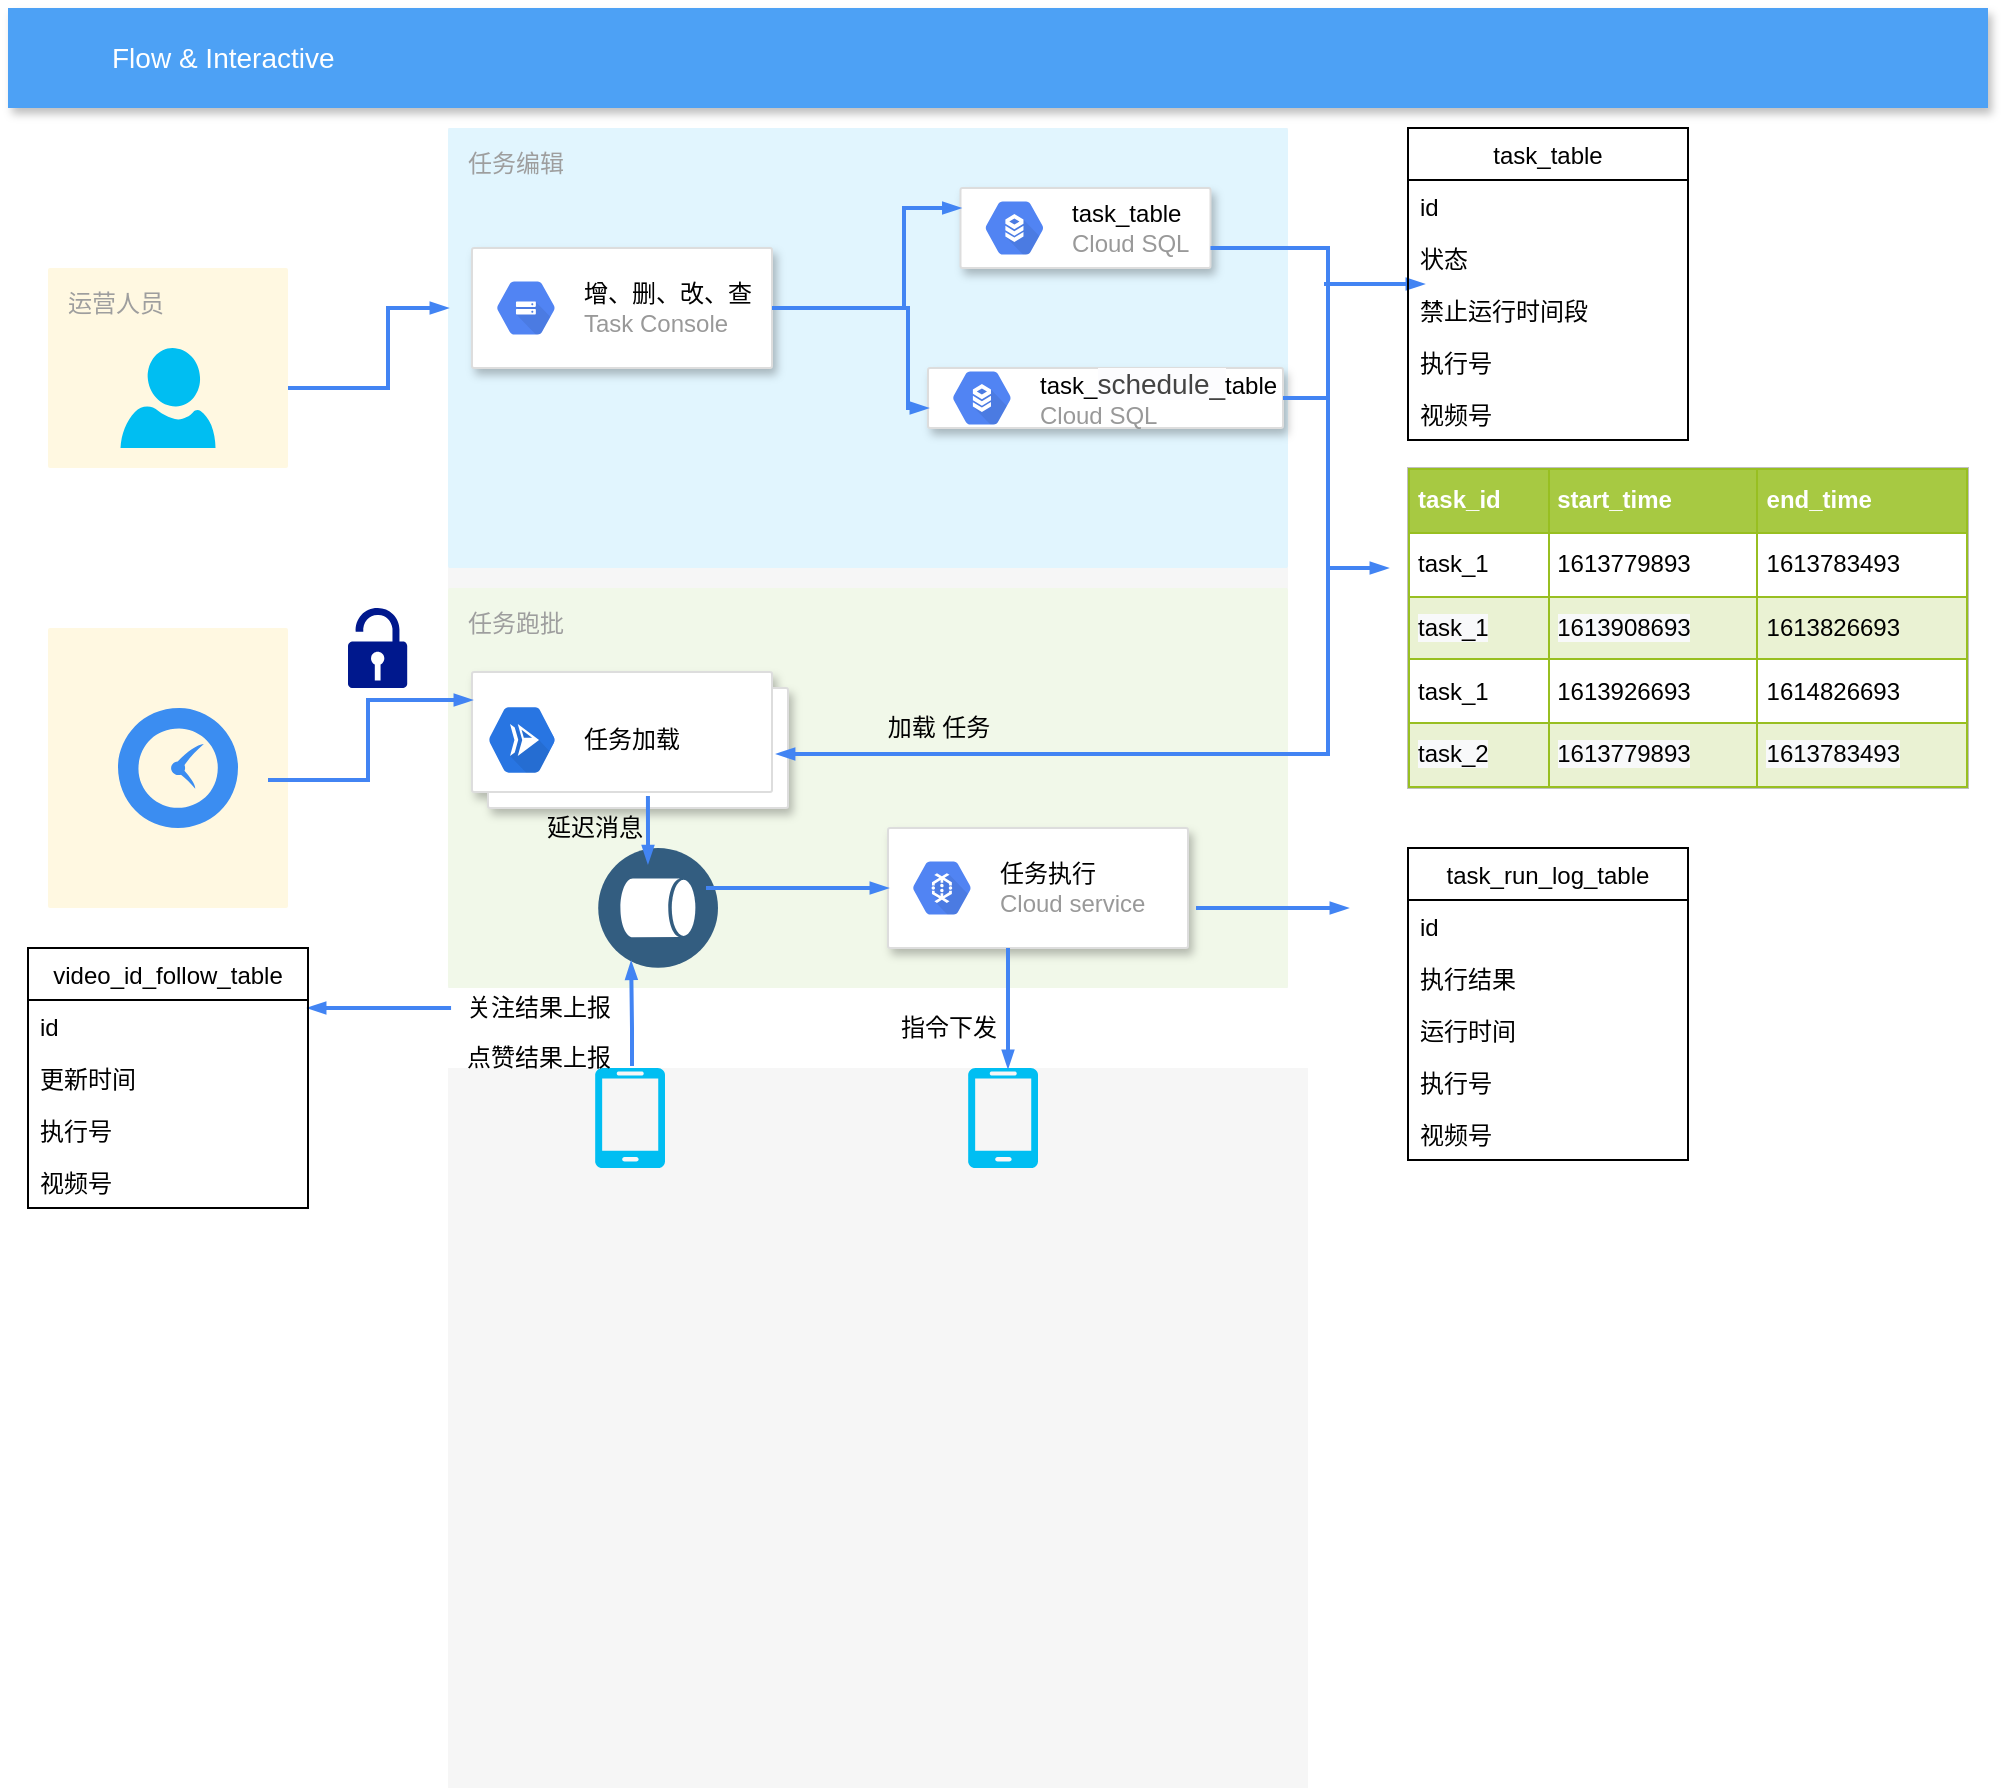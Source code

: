 <mxfile version="14.4.3" type="github">
  <diagram id="f106602c-feb2-e66a-4537-3a34d633f6aa" name="Page-1">
    <mxGraphModel dx="1662" dy="762" grid="1" gridSize="10" guides="1" tooltips="1" connect="1" arrows="1" fold="1" page="1" pageScale="1" pageWidth="1169" pageHeight="827" background="#ffffff" math="0" shadow="0">
      <root>
        <mxCell id="0" />
        <mxCell id="1" parent="0" />
        <mxCell id="G245-s3OqqWEg4Bqu4Ok-721" value="" style="fillColor=#F6F6F6;strokeColor=none;shadow=0;gradientColor=none;fontSize=14;align=left;spacing=10;fontColor=#717171;9E9E9E;verticalAlign=top;spacingTop=-4;fontStyle=0;spacingLeft=40;html=1;" parent="1" vertex="1">
          <mxGeometry x="450" y="570" width="430" height="360" as="geometry" />
        </mxCell>
        <mxCell id="14" value="" style="fillColor=#F6F6F6;strokeColor=none;shadow=0;gradientColor=none;fontSize=14;align=left;spacing=10;fontColor=#717171;9E9E9E;verticalAlign=top;spacingTop=-4;fontStyle=0;spacingLeft=40;html=1;" parent="1" vertex="1">
          <mxGeometry x="450" y="100" width="420" height="430" as="geometry" />
        </mxCell>
        <mxCell id="711" value="任务编辑" style="rounded=1;absoluteArcSize=1;arcSize=2;html=1;strokeColor=none;gradientColor=none;shadow=0;dashed=0;strokeColor=none;fontSize=12;fontColor=#9E9E9E;align=left;verticalAlign=top;spacing=10;spacingTop=-4;fillColor=#E1F5FE;" parent="1" vertex="1">
          <mxGeometry x="450" y="100" width="420" height="220" as="geometry" />
        </mxCell>
        <mxCell id="712" style="edgeStyle=orthogonalEdgeStyle;rounded=0;html=1;labelBackgroundColor=none;startFill=1;startSize=4;endArrow=blockThin;endFill=1;endSize=4;jettySize=auto;orthogonalLoop=1;strokeColor=#4284F3;strokeWidth=2;fontSize=12;fontColor=#000000;align=center;dashed=0;" parent="1" source="705" target="711" edge="1">
          <mxGeometry relative="1" as="geometry">
            <Array as="points">
              <mxPoint x="420" y="230" />
              <mxPoint x="420" y="190" />
            </Array>
          </mxGeometry>
        </mxCell>
        <mxCell id="705" value="运营人员" style="rounded=1;absoluteArcSize=1;arcSize=2;html=1;strokeColor=none;gradientColor=none;shadow=0;dashed=0;strokeColor=none;fontSize=12;fontColor=#9E9E9E;align=left;verticalAlign=top;spacing=10;spacingTop=-4;fillColor=#FFF8E1;" parent="1" vertex="1">
          <mxGeometry x="250" y="170" width="120" height="100" as="geometry" />
        </mxCell>
        <mxCell id="706" value="" style="rounded=1;absoluteArcSize=1;arcSize=2;html=1;strokeColor=none;gradientColor=none;shadow=0;dashed=0;strokeColor=none;fontSize=12;fontColor=#9E9E9E;align=left;verticalAlign=top;spacing=10;spacingTop=-4;fillColor=#FFF8E1;" parent="1" vertex="1">
          <mxGeometry x="250" y="350" width="120" height="140" as="geometry" />
        </mxCell>
        <mxCell id="2" value="Flow &amp;amp;&amp;nbsp;Interactive" style="fillColor=#4DA1F5;strokeColor=none;shadow=1;gradientColor=none;fontSize=14;align=left;spacingLeft=50;fontColor=#ffffff;html=1;" parent="1" vertex="1">
          <mxGeometry x="230" y="40" width="990" height="50" as="geometry" />
        </mxCell>
        <mxCell id="697" value="" style="strokeColor=#dddddd;fillColor=#ffffff;shadow=1;strokeWidth=1;rounded=1;absoluteArcSize=1;arcSize=2;fontSize=10;fontColor=#9E9E9E;align=center;html=1;" parent="1" vertex="1">
          <mxGeometry x="462" y="160" width="150" height="60" as="geometry" />
        </mxCell>
        <mxCell id="698" value="&lt;font color=&quot;#000000&quot;&gt;增、删、改、查&lt;/font&gt;&lt;br&gt;Task Console" style="dashed=0;connectable=0;html=1;fillColor=#5184F3;strokeColor=none;shape=mxgraph.gcp2.hexIcon;prIcon=cloud_storage;part=1;labelPosition=right;verticalLabelPosition=middle;align=left;verticalAlign=middle;spacingLeft=5;fontColor=#999999;fontSize=12;" parent="697" vertex="1">
          <mxGeometry y="0.5" width="44" height="39" relative="1" as="geometry">
            <mxPoint x="5" y="-19.5" as="offset" />
          </mxGeometry>
        </mxCell>
        <mxCell id="719" style="edgeStyle=orthogonalEdgeStyle;rounded=0;html=1;labelBackgroundColor=none;startFill=1;startSize=4;endArrow=blockThin;endFill=1;endSize=4;jettySize=auto;orthogonalLoop=1;strokeColor=#4284F3;strokeWidth=2;fontSize=12;fontColor=#000000;align=center;dashed=0;" parent="1" edge="1">
          <mxGeometry relative="1" as="geometry">
            <Array as="points">
              <mxPoint x="888" y="178" />
            </Array>
            <mxPoint x="898" y="178" as="sourcePoint" />
            <mxPoint x="938" y="178" as="targetPoint" />
          </mxGeometry>
        </mxCell>
        <mxCell id="G245-s3OqqWEg4Bqu4Ok-719" value="" style="verticalLabelPosition=bottom;html=1;verticalAlign=top;align=center;strokeColor=none;fillColor=#00BEF2;shape=mxgraph.azure.mobile;pointerEvents=1;" parent="1" vertex="1">
          <mxGeometry x="710" y="570" width="35" height="50" as="geometry" />
        </mxCell>
        <mxCell id="G245-s3OqqWEg4Bqu4Ok-720" value="" style="verticalLabelPosition=bottom;html=1;verticalAlign=top;align=center;strokeColor=none;fillColor=#00BEF2;shape=mxgraph.azure.mobile;pointerEvents=1;" parent="1" vertex="1">
          <mxGeometry x="523.5" y="570" width="35" height="50" as="geometry" />
        </mxCell>
        <mxCell id="G245-s3OqqWEg4Bqu4Ok-722" value="&lt;span style=&quot;color: rgba(0 , 0 , 0 , 0) ; font-family: monospace ; font-size: 0px&quot;&gt;%3CmxGraphModel%3E%3Croot%3E%3CmxCell%20id%3D%220%22%2F%3E%3CmxCell%20id%3D%221%22%20parent%3D%220%22%2F%3E%3CmxCell%20id%3D%222%22%20value%3D%22%22%20style%3D%22fillColor%3D%23F6F6F6%3BstrokeColor%3Dnone%3Bshadow%3D0%3BgradientColor%3Dnone%3BfontSize%3D14%3Balign%3Dleft%3Bspacing%3D10%3BfontColor%3D%23717171%3B9E9E9E%3BverticalAlign%3Dtop%3BspacingTop%3D-4%3BfontStyle%3D0%3BspacingLeft%3D40%3Bhtml%3D1%3B%22%20vertex%3D%221%22%20parent%3D%221%22%3E%3CmxGeometry%20x%3D%22450%22%20y%3D%22100%22%20width%3D%22420%22%20height%3D%22430%22%20as%3D%22geometry%22%2F%3E%3C%2FmxCell%3E%3C%2Froot%3E%3C%2FmxGraphModel%3E&lt;/span&gt;" style="verticalLabelPosition=bottom;html=1;verticalAlign=top;align=center;strokeColor=none;fillColor=#00BEF2;shape=mxgraph.azure.user;" parent="1" vertex="1">
          <mxGeometry x="286.25" y="210" width="47.5" height="50" as="geometry" />
        </mxCell>
        <mxCell id="G245-s3OqqWEg4Bqu4Ok-725" value="" style="html=1;fillColor=#5184F3;strokeColor=none;verticalAlign=top;labelPosition=center;verticalLabelPosition=bottom;align=center;spacingTop=-6;fontSize=11;fontStyle=1;fontColor=#999999;shape=mxgraph.gcp2.hexIcon;prIcon=cloud_run" parent="1" vertex="1">
          <mxGeometry x="490" y="414" width="66" height="58.5" as="geometry" />
        </mxCell>
        <mxCell id="G245-s3OqqWEg4Bqu4Ok-726" value="Cloud Run" style="html=1;fillColor=#5184F3;strokeColor=none;verticalAlign=top;labelPosition=center;verticalLabelPosition=bottom;align=center;spacingTop=-6;fontSize=11;fontStyle=1;fontColor=#999999;shape=mxgraph.gcp2.hexIcon;prIcon=cloud_run" parent="1" vertex="1">
          <mxGeometry x="490" y="440" width="66" height="58.5" as="geometry" />
        </mxCell>
        <mxCell id="707" value="任务跑批" style="rounded=1;absoluteArcSize=1;arcSize=2;html=1;strokeColor=none;gradientColor=none;shadow=0;dashed=0;strokeColor=none;fontSize=12;fontColor=#9E9E9E;align=left;verticalAlign=top;spacing=10;spacingTop=-4;fillColor=#F1F8E9;" parent="1" vertex="1">
          <mxGeometry x="450" y="330" width="420" height="200" as="geometry" />
        </mxCell>
        <mxCell id="G245-s3OqqWEg4Bqu4Ok-728" value="" style="shape=mxgraph.gcp2.doubleRect;strokeColor=#dddddd;shadow=1;strokeWidth=1;" parent="1" vertex="1">
          <mxGeometry x="462" y="372" width="158" height="68" as="geometry" />
        </mxCell>
        <mxCell id="G245-s3OqqWEg4Bqu4Ok-729" value="&lt;font color=&quot;#000000&quot;&gt;任务加载&lt;/font&gt;" style="dashed=0;connectable=0;html=1;fillColor=#5184F3;strokeColor=none;shape=mxgraph.gcp2.hexIcon;prIcon=persistent_disk;part=1;labelPosition=right;verticalLabelPosition=middle;align=left;verticalAlign=middle;spacingLeft=5;fontColor=#999999;fontSize=12;" parent="G245-s3OqqWEg4Bqu4Ok-728" vertex="1">
          <mxGeometry y="0.5" width="44" height="39" relative="1" as="geometry">
            <mxPoint x="5" y="-19.5" as="offset" />
          </mxGeometry>
        </mxCell>
        <mxCell id="G245-s3OqqWEg4Bqu4Ok-730" value="" style="html=1;fillColor=#2875E2;strokeColor=#ffffff;verticalAlign=top;labelPosition=center;verticalLabelPosition=bottom;align=center;spacingTop=-6;fontSize=12;fontStyle=1;fontColor=#000000;shape=mxgraph.gcp2.hexIcon;prIcon=cloud_run;dashed=0;fontFamily=Helvetica;" parent="G245-s3OqqWEg4Bqu4Ok-728" vertex="1">
          <mxGeometry y="10" width="50" height="48" as="geometry" />
        </mxCell>
        <mxCell id="G245-s3OqqWEg4Bqu4Ok-731" value="" style="strokeColor=#dddddd;shadow=1;strokeWidth=1;rounded=1;absoluteArcSize=1;arcSize=2;" parent="1" vertex="1">
          <mxGeometry x="706.25" y="130" width="125" height="40" as="geometry" />
        </mxCell>
        <mxCell id="G245-s3OqqWEg4Bqu4Ok-732" value="&lt;font color=&quot;#000000&quot;&gt;task_table&lt;/font&gt;&lt;br&gt;Cloud SQL" style="dashed=0;connectable=0;html=1;fillColor=#5184F3;strokeColor=none;shape=mxgraph.gcp2.hexIcon;prIcon=cloud_sql;part=1;labelPosition=right;verticalLabelPosition=middle;align=left;verticalAlign=middle;spacingLeft=5;fontColor=#999999;fontSize=12;" parent="G245-s3OqqWEg4Bqu4Ok-731" vertex="1">
          <mxGeometry y="0.5" width="44" height="39" relative="1" as="geometry">
            <mxPoint x="5" y="-19.5" as="offset" />
          </mxGeometry>
        </mxCell>
        <mxCell id="G245-s3OqqWEg4Bqu4Ok-733" value="" style="strokeColor=#dddddd;shadow=1;strokeWidth=1;rounded=1;absoluteArcSize=1;arcSize=2;" parent="1" vertex="1">
          <mxGeometry x="690" y="220" width="177.5" height="30" as="geometry" />
        </mxCell>
        <mxCell id="G245-s3OqqWEg4Bqu4Ok-734" value="&lt;font color=&quot;#000000&quot;&gt;task_&lt;/font&gt;&lt;span style=&quot;color: rgb(67 , 67 , 67) ; font-family: &amp;#34;arial&amp;#34; , sans-serif ; font-size: 14px ; background-color: rgb(252 , 252 , 254)&quot;&gt;schedule_&lt;/span&gt;&lt;font color=&quot;#000000&quot;&gt;table&lt;/font&gt;&lt;br&gt;Cloud SQL" style="dashed=0;connectable=0;html=1;fillColor=#5184F3;strokeColor=none;shape=mxgraph.gcp2.hexIcon;prIcon=cloud_sql;part=1;labelPosition=right;verticalLabelPosition=middle;align=left;verticalAlign=middle;spacingLeft=5;fontColor=#999999;fontSize=12;" parent="G245-s3OqqWEg4Bqu4Ok-733" vertex="1">
          <mxGeometry y="0.5" width="44" height="39" relative="1" as="geometry">
            <mxPoint x="5" y="-19.5" as="offset" />
          </mxGeometry>
        </mxCell>
        <mxCell id="G245-s3OqqWEg4Bqu4Ok-737" style="edgeStyle=orthogonalEdgeStyle;rounded=0;html=1;labelBackgroundColor=none;startFill=1;startSize=4;endArrow=blockThin;endFill=1;endSize=4;jettySize=auto;orthogonalLoop=1;strokeColor=#4284F3;strokeWidth=2;fontSize=12;fontColor=#000000;align=center;dashed=0;entryX=0;entryY=0.25;entryDx=0;entryDy=0;exitX=1;exitY=0.5;exitDx=0;exitDy=0;" parent="1" source="697" target="G245-s3OqqWEg4Bqu4Ok-731" edge="1">
          <mxGeometry relative="1" as="geometry">
            <Array as="points">
              <mxPoint x="678" y="190" />
            </Array>
            <mxPoint x="620" y="280" as="sourcePoint" />
            <mxPoint x="720" y="350" as="targetPoint" />
          </mxGeometry>
        </mxCell>
        <mxCell id="G245-s3OqqWEg4Bqu4Ok-741" value="&lt;table border=&quot;1&quot; width=&quot;100%&quot; cellpadding=&quot;4&quot; style=&quot;width: 100% ; height: 100% ; border-collapse: collapse&quot;&gt;&lt;tbody&gt;&lt;tr style=&quot;background-color: #a7c942 ; color: #ffffff ; border: 1px solid #98bf21&quot;&gt;&lt;th align=&quot;left&quot;&gt;task_id&lt;/th&gt;&lt;th align=&quot;left&quot;&gt;start_time&lt;/th&gt;&lt;th align=&quot;left&quot;&gt;end_time&lt;/th&gt;&lt;/tr&gt;&lt;tr style=&quot;border: 1px solid #98bf21&quot;&gt;&lt;td&gt;task_1&lt;/td&gt;&lt;td&gt;1613779893&lt;/td&gt;&lt;td&gt;1613783493&lt;/td&gt;&lt;/tr&gt;&lt;tr style=&quot;background-color: #eaf2d3 ; border: 1px solid #98bf21&quot;&gt;&lt;td&gt;&lt;span style=&quot;background-color: rgb(248 , 249 , 250)&quot;&gt;task_1&lt;/span&gt;&lt;br&gt;&lt;/td&gt;&lt;td&gt;&lt;span style=&quot;background-color: rgb(248 , 249 , 250)&quot;&gt;1613908693&lt;/span&gt;&lt;/td&gt;&lt;td&gt;1613826693&lt;/td&gt;&lt;/tr&gt;&lt;tr style=&quot;border: 1px solid #98bf21&quot;&gt;&lt;td&gt;task_1&lt;/td&gt;&lt;td&gt;1613926693&lt;/td&gt;&lt;td&gt;1614826693&lt;/td&gt;&lt;/tr&gt;&lt;tr style=&quot;background-color: #eaf2d3 ; border: 1px solid #98bf21&quot;&gt;&lt;td&gt;&lt;span style=&quot;background-color: rgb(248 , 249 , 250)&quot;&gt;task_2&lt;/span&gt;&lt;/td&gt;&lt;td&gt;&lt;span style=&quot;background-color: rgb(248 , 249 , 250)&quot;&gt;1613779893&lt;/span&gt;&lt;/td&gt;&lt;td&gt;&lt;span style=&quot;background-color: rgb(248 , 249 , 250)&quot;&gt;1613783493&lt;/span&gt;&lt;br&gt;&lt;/td&gt;&lt;/tr&gt;&lt;/tbody&gt;&lt;/table&gt;" style="text;html=1;strokeColor=#c0c0c0;fillColor=#ffffff;overflow=fill;rounded=0;" parent="1" vertex="1">
          <mxGeometry x="930" y="270" width="280" height="160" as="geometry" />
        </mxCell>
        <mxCell id="G245-s3OqqWEg4Bqu4Ok-742" value="task_table" style="swimlane;fontStyle=0;childLayout=stackLayout;horizontal=1;startSize=26;fillColor=none;horizontalStack=0;resizeParent=1;resizeParentMax=0;resizeLast=0;collapsible=1;marginBottom=0;" parent="1" vertex="1">
          <mxGeometry x="930" y="100" width="140" height="156" as="geometry" />
        </mxCell>
        <mxCell id="G245-s3OqqWEg4Bqu4Ok-743" value="id" style="text;strokeColor=none;fillColor=none;align=left;verticalAlign=top;spacingLeft=4;spacingRight=4;overflow=hidden;rotatable=0;points=[[0,0.5],[1,0.5]];portConstraint=eastwest;" parent="G245-s3OqqWEg4Bqu4Ok-742" vertex="1">
          <mxGeometry y="26" width="140" height="26" as="geometry" />
        </mxCell>
        <mxCell id="G245-s3OqqWEg4Bqu4Ok-744" value="状态" style="text;strokeColor=none;fillColor=none;align=left;verticalAlign=top;spacingLeft=4;spacingRight=4;overflow=hidden;rotatable=0;points=[[0,0.5],[1,0.5]];portConstraint=eastwest;" parent="G245-s3OqqWEg4Bqu4Ok-742" vertex="1">
          <mxGeometry y="52" width="140" height="26" as="geometry" />
        </mxCell>
        <mxCell id="G245-s3OqqWEg4Bqu4Ok-745" value="禁止运行时间段" style="text;strokeColor=none;fillColor=none;align=left;verticalAlign=top;spacingLeft=4;spacingRight=4;overflow=hidden;rotatable=0;points=[[0,0.5],[1,0.5]];portConstraint=eastwest;" parent="G245-s3OqqWEg4Bqu4Ok-742" vertex="1">
          <mxGeometry y="78" width="140" height="26" as="geometry" />
        </mxCell>
        <mxCell id="G245-s3OqqWEg4Bqu4Ok-746" value="执行号" style="text;strokeColor=none;fillColor=none;align=left;verticalAlign=top;spacingLeft=4;spacingRight=4;overflow=hidden;rotatable=0;points=[[0,0.5],[1,0.5]];portConstraint=eastwest;" parent="G245-s3OqqWEg4Bqu4Ok-742" vertex="1">
          <mxGeometry y="104" width="140" height="26" as="geometry" />
        </mxCell>
        <mxCell id="G245-s3OqqWEg4Bqu4Ok-747" value="视频号" style="text;strokeColor=none;fillColor=none;align=left;verticalAlign=top;spacingLeft=4;spacingRight=4;overflow=hidden;rotatable=0;points=[[0,0.5],[1,0.5]];portConstraint=eastwest;" parent="G245-s3OqqWEg4Bqu4Ok-742" vertex="1">
          <mxGeometry y="130" width="140" height="26" as="geometry" />
        </mxCell>
        <mxCell id="G245-s3OqqWEg4Bqu4Ok-748" style="edgeStyle=orthogonalEdgeStyle;rounded=0;html=1;labelBackgroundColor=none;startFill=1;startSize=4;endArrow=blockThin;endFill=1;endSize=4;jettySize=auto;orthogonalLoop=1;strokeColor=#4284F3;strokeWidth=2;fontSize=12;fontColor=#000000;align=center;dashed=0;" parent="1" edge="1">
          <mxGeometry relative="1" as="geometry">
            <Array as="points">
              <mxPoint x="680" y="190" />
              <mxPoint x="680" y="240" />
            </Array>
            <mxPoint x="620" y="190" as="sourcePoint" />
            <mxPoint x="690" y="240" as="targetPoint" />
          </mxGeometry>
        </mxCell>
        <mxCell id="G245-s3OqqWEg4Bqu4Ok-749" value="" style="strokeColor=#dddddd;fillColor=#ffffff;shadow=1;strokeWidth=1;rounded=1;absoluteArcSize=1;arcSize=2;fontSize=10;fontColor=#9E9E9E;align=center;html=1;" parent="1" vertex="1">
          <mxGeometry x="670" y="450" width="150" height="60" as="geometry" />
        </mxCell>
        <mxCell id="G245-s3OqqWEg4Bqu4Ok-750" value="&lt;font color=&quot;#000000&quot;&gt;任务执行&lt;/font&gt;&lt;br&gt;Cloud service" style="dashed=0;connectable=0;html=1;fillColor=#5184F3;strokeColor=none;shape=mxgraph.gcp2.hexIcon;prIcon=cloud_dataflow;part=1;labelPosition=right;verticalLabelPosition=middle;align=left;verticalAlign=middle;spacingLeft=5;fontColor=#999999;fontSize=12;" parent="G245-s3OqqWEg4Bqu4Ok-749" vertex="1">
          <mxGeometry y="0.5" width="44" height="39" relative="1" as="geometry">
            <mxPoint x="5" y="-19.5" as="offset" />
          </mxGeometry>
        </mxCell>
        <mxCell id="G245-s3OqqWEg4Bqu4Ok-752" value="" style="aspect=fixed;pointerEvents=1;shadow=0;dashed=0;html=1;strokeColor=none;labelPosition=center;verticalLabelPosition=bottom;verticalAlign=top;align=center;fillColor=#00188D;shape=mxgraph.mscae.enterprise.lock_unlocked" parent="1" vertex="1">
          <mxGeometry x="400" y="340" width="29.6" height="40" as="geometry" />
        </mxCell>
        <mxCell id="G245-s3OqqWEg4Bqu4Ok-753" style="edgeStyle=orthogonalEdgeStyle;rounded=0;html=1;labelBackgroundColor=none;startFill=1;startSize=4;endArrow=blockThin;endFill=1;endSize=4;jettySize=auto;orthogonalLoop=1;strokeColor=#4284F3;strokeWidth=2;fontSize=12;fontColor=#000000;align=center;dashed=0;" parent="1" target="G245-s3OqqWEg4Bqu4Ok-728" edge="1">
          <mxGeometry relative="1" as="geometry">
            <Array as="points">
              <mxPoint x="410" y="426" />
              <mxPoint x="410" y="386" />
            </Array>
            <mxPoint x="360" y="426" as="sourcePoint" />
            <mxPoint x="440" y="386" as="targetPoint" />
          </mxGeometry>
        </mxCell>
        <mxCell id="G245-s3OqqWEg4Bqu4Ok-755" value="" style="html=1;aspect=fixed;strokeColor=none;shadow=0;align=center;verticalAlign=top;fillColor=#3B8DF1;shape=mxgraph.gcp2.clock" parent="1" vertex="1">
          <mxGeometry x="285" y="390" width="60" height="60" as="geometry" />
        </mxCell>
        <mxCell id="G245-s3OqqWEg4Bqu4Ok-757" value="" style="aspect=fixed;perimeter=ellipsePerimeter;html=1;align=center;shadow=0;dashed=0;fontColor=#4277BB;labelBackgroundColor=#ffffff;fontSize=12;spacingTop=3;image;image=img/lib/ibm/data/data_services.svg;direction=south;" parent="1" vertex="1">
          <mxGeometry x="525" y="460" width="60" height="60" as="geometry" />
        </mxCell>
        <mxCell id="G245-s3OqqWEg4Bqu4Ok-758" style="edgeStyle=orthogonalEdgeStyle;rounded=0;html=1;labelBackgroundColor=none;startFill=1;startSize=4;endArrow=blockThin;endFill=1;endSize=4;jettySize=auto;orthogonalLoop=1;strokeColor=#4284F3;strokeWidth=2;fontSize=12;fontColor=#000000;align=center;dashed=0;exitX=0.715;exitY=0.912;exitDx=0;exitDy=0;exitPerimeter=0;" parent="1" edge="1">
          <mxGeometry relative="1" as="geometry">
            <Array as="points">
              <mxPoint x="550" y="460" />
              <mxPoint x="550" y="460" />
            </Array>
            <mxPoint x="549.97" y="434.016" as="sourcePoint" />
            <mxPoint x="549.97" y="467.613" as="targetPoint" />
          </mxGeometry>
        </mxCell>
        <mxCell id="G245-s3OqqWEg4Bqu4Ok-759" style="edgeStyle=orthogonalEdgeStyle;rounded=0;html=1;labelBackgroundColor=none;startFill=1;startSize=4;endArrow=blockThin;endFill=1;endSize=4;jettySize=auto;orthogonalLoop=1;strokeColor=#4284F3;strokeWidth=2;fontSize=12;fontColor=#000000;align=center;dashed=0;entryX=0;entryY=0.5;entryDx=0;entryDy=0;" parent="1" target="G245-s3OqqWEg4Bqu4Ok-749" edge="1">
          <mxGeometry relative="1" as="geometry">
            <Array as="points">
              <mxPoint x="579" y="480" />
            </Array>
            <mxPoint x="579" y="480" as="sourcePoint" />
            <mxPoint x="650" y="450" as="targetPoint" />
          </mxGeometry>
        </mxCell>
        <mxCell id="G245-s3OqqWEg4Bqu4Ok-760" style="edgeStyle=orthogonalEdgeStyle;rounded=0;html=1;labelBackgroundColor=none;startFill=1;startSize=4;endArrow=blockThin;endFill=1;endSize=4;jettySize=auto;orthogonalLoop=1;strokeColor=#4284F3;strokeWidth=2;fontSize=12;fontColor=#000000;align=center;dashed=0;" parent="1" target="G245-s3OqqWEg4Bqu4Ok-721" edge="1">
          <mxGeometry relative="1" as="geometry">
            <Array as="points">
              <mxPoint x="730" y="540" />
              <mxPoint x="730" y="540" />
            </Array>
            <mxPoint x="730" y="510" as="sourcePoint" />
            <mxPoint x="559.97" y="538.613" as="targetPoint" />
          </mxGeometry>
        </mxCell>
        <mxCell id="G245-s3OqqWEg4Bqu4Ok-761" style="edgeStyle=orthogonalEdgeStyle;rounded=0;html=1;labelBackgroundColor=none;startFill=1;startSize=4;endArrow=blockThin;endFill=1;endSize=4;jettySize=auto;orthogonalLoop=1;strokeColor=#4284F3;strokeWidth=2;fontSize=12;fontColor=#000000;align=center;dashed=0;entryX=1;entryY=0.75;entryDx=0;entryDy=0;" parent="1" target="G245-s3OqqWEg4Bqu4Ok-757" edge="1">
          <mxGeometry relative="1" as="geometry">
            <Array as="points">
              <mxPoint x="542" y="550" />
              <mxPoint x="542" y="550" />
            </Array>
            <mxPoint x="542" y="569" as="sourcePoint" />
            <mxPoint x="740" y="580" as="targetPoint" />
          </mxGeometry>
        </mxCell>
        <mxCell id="G245-s3OqqWEg4Bqu4Ok-762" value="task_run_log_table" style="swimlane;fontStyle=0;childLayout=stackLayout;horizontal=1;startSize=26;fillColor=none;horizontalStack=0;resizeParent=1;resizeParentMax=0;resizeLast=0;collapsible=1;marginBottom=0;" parent="1" vertex="1">
          <mxGeometry x="930" y="460" width="140" height="156" as="geometry" />
        </mxCell>
        <mxCell id="G245-s3OqqWEg4Bqu4Ok-763" value="id" style="text;strokeColor=none;fillColor=none;align=left;verticalAlign=top;spacingLeft=4;spacingRight=4;overflow=hidden;rotatable=0;points=[[0,0.5],[1,0.5]];portConstraint=eastwest;" parent="G245-s3OqqWEg4Bqu4Ok-762" vertex="1">
          <mxGeometry y="26" width="140" height="26" as="geometry" />
        </mxCell>
        <mxCell id="G245-s3OqqWEg4Bqu4Ok-764" value="执行结果" style="text;strokeColor=none;fillColor=none;align=left;verticalAlign=top;spacingLeft=4;spacingRight=4;overflow=hidden;rotatable=0;points=[[0,0.5],[1,0.5]];portConstraint=eastwest;" parent="G245-s3OqqWEg4Bqu4Ok-762" vertex="1">
          <mxGeometry y="52" width="140" height="26" as="geometry" />
        </mxCell>
        <mxCell id="G245-s3OqqWEg4Bqu4Ok-765" value="运行时间" style="text;strokeColor=none;fillColor=none;align=left;verticalAlign=top;spacingLeft=4;spacingRight=4;overflow=hidden;rotatable=0;points=[[0,0.5],[1,0.5]];portConstraint=eastwest;" parent="G245-s3OqqWEg4Bqu4Ok-762" vertex="1">
          <mxGeometry y="78" width="140" height="26" as="geometry" />
        </mxCell>
        <mxCell id="G245-s3OqqWEg4Bqu4Ok-766" value="执行号" style="text;strokeColor=none;fillColor=none;align=left;verticalAlign=top;spacingLeft=4;spacingRight=4;overflow=hidden;rotatable=0;points=[[0,0.5],[1,0.5]];portConstraint=eastwest;" parent="G245-s3OqqWEg4Bqu4Ok-762" vertex="1">
          <mxGeometry y="104" width="140" height="26" as="geometry" />
        </mxCell>
        <mxCell id="G245-s3OqqWEg4Bqu4Ok-767" value="视频号" style="text;strokeColor=none;fillColor=none;align=left;verticalAlign=top;spacingLeft=4;spacingRight=4;overflow=hidden;rotatable=0;points=[[0,0.5],[1,0.5]];portConstraint=eastwest;" parent="G245-s3OqqWEg4Bqu4Ok-762" vertex="1">
          <mxGeometry y="130" width="140" height="26" as="geometry" />
        </mxCell>
        <mxCell id="G245-s3OqqWEg4Bqu4Ok-768" style="edgeStyle=orthogonalEdgeStyle;rounded=0;html=1;labelBackgroundColor=none;startFill=1;startSize=4;endArrow=blockThin;endFill=1;endSize=4;jettySize=auto;orthogonalLoop=1;strokeColor=#4284F3;strokeWidth=2;fontSize=12;fontColor=#000000;align=center;dashed=0;entryX=0;entryY=0.5;entryDx=0;entryDy=0;" parent="1" edge="1">
          <mxGeometry relative="1" as="geometry">
            <Array as="points">
              <mxPoint x="824" y="490" />
            </Array>
            <mxPoint x="824" y="490" as="sourcePoint" />
            <mxPoint x="900" y="490" as="targetPoint" />
          </mxGeometry>
        </mxCell>
        <mxCell id="CRXLnULaYuxXShmCxGCk-719" value="关注结果上报" style="text;html=1;resizable=0;autosize=1;align=center;verticalAlign=middle;points=[];fillColor=none;strokeColor=none;rounded=0;" parent="1" vertex="1">
          <mxGeometry x="450" y="530" width="90" height="20" as="geometry" />
        </mxCell>
        <mxCell id="CRXLnULaYuxXShmCxGCk-720" value="指令下发" style="text;html=1;resizable=0;autosize=1;align=center;verticalAlign=middle;points=[];fillColor=none;strokeColor=none;rounded=0;" parent="1" vertex="1">
          <mxGeometry x="670" y="540" width="60" height="20" as="geometry" />
        </mxCell>
        <mxCell id="CRXLnULaYuxXShmCxGCk-721" style="edgeStyle=orthogonalEdgeStyle;rounded=0;html=1;labelBackgroundColor=none;startFill=1;startSize=4;endArrow=blockThin;endFill=1;endSize=4;jettySize=auto;orthogonalLoop=1;strokeColor=#4284F3;strokeWidth=2;fontSize=12;fontColor=#000000;align=center;dashed=0;exitX=1;exitY=0.75;exitDx=0;exitDy=0;entryX=0.965;entryY=0.603;entryDx=0;entryDy=0;entryPerimeter=0;" parent="1" source="G245-s3OqqWEg4Bqu4Ok-731" target="G245-s3OqqWEg4Bqu4Ok-728" edge="1">
          <mxGeometry relative="1" as="geometry">
            <Array as="points">
              <mxPoint x="890" y="160" />
              <mxPoint x="890" y="413" />
            </Array>
            <mxPoint x="841.25" y="150" as="sourcePoint" />
            <mxPoint x="910" y="210" as="targetPoint" />
          </mxGeometry>
        </mxCell>
        <mxCell id="CRXLnULaYuxXShmCxGCk-722" style="edgeStyle=orthogonalEdgeStyle;rounded=0;html=1;labelBackgroundColor=none;startFill=1;startSize=4;endArrow=blockThin;endFill=1;endSize=4;jettySize=auto;orthogonalLoop=1;strokeColor=#4284F3;strokeWidth=2;fontSize=12;fontColor=#000000;align=center;dashed=0;exitX=1;exitY=0.5;exitDx=0;exitDy=0;" parent="1" source="G245-s3OqqWEg4Bqu4Ok-733" edge="1">
          <mxGeometry relative="1" as="geometry">
            <Array as="points">
              <mxPoint x="890" y="235" />
              <mxPoint x="890" y="320" />
            </Array>
            <mxPoint x="880" y="260" as="sourcePoint" />
            <mxPoint x="920" y="320" as="targetPoint" />
          </mxGeometry>
        </mxCell>
        <mxCell id="CRXLnULaYuxXShmCxGCk-723" value="加载 任务" style="text;html=1;resizable=0;autosize=1;align=center;verticalAlign=middle;points=[];fillColor=none;strokeColor=none;rounded=0;" parent="1" vertex="1">
          <mxGeometry x="660" y="390" width="70" height="20" as="geometry" />
        </mxCell>
        <mxCell id="CRXLnULaYuxXShmCxGCk-724" value="延迟消息" style="text;html=1;resizable=0;autosize=1;align=center;verticalAlign=middle;points=[];fillColor=none;strokeColor=none;rounded=0;" parent="1" vertex="1">
          <mxGeometry x="493" y="440" width="60" height="20" as="geometry" />
        </mxCell>
        <mxCell id="C7aOnW5sI2uFMTDWrQc7-719" style="edgeStyle=orthogonalEdgeStyle;rounded=0;html=1;labelBackgroundColor=none;startFill=1;startSize=4;endArrow=blockThin;endFill=1;endSize=4;jettySize=auto;orthogonalLoop=1;strokeColor=#4284F3;strokeWidth=2;fontSize=12;fontColor=#000000;align=center;dashed=0;exitX=0.017;exitY=0.5;exitDx=0;exitDy=0;exitPerimeter=0;" edge="1" parent="1" source="CRXLnULaYuxXShmCxGCk-719" target="C7aOnW5sI2uFMTDWrQc7-720">
          <mxGeometry relative="1" as="geometry">
            <Array as="points">
              <mxPoint x="420" y="540" />
              <mxPoint x="420" y="540" />
            </Array>
            <mxPoint x="370" y="436" as="sourcePoint" />
            <mxPoint x="472" y="396" as="targetPoint" />
          </mxGeometry>
        </mxCell>
        <mxCell id="C7aOnW5sI2uFMTDWrQc7-720" value="video_id_follow_table" style="swimlane;fontStyle=0;childLayout=stackLayout;horizontal=1;startSize=26;fillColor=none;horizontalStack=0;resizeParent=1;resizeParentMax=0;resizeLast=0;collapsible=1;marginBottom=0;" vertex="1" parent="1">
          <mxGeometry x="240" y="510" width="140" height="130" as="geometry" />
        </mxCell>
        <mxCell id="C7aOnW5sI2uFMTDWrQc7-721" value="id" style="text;strokeColor=none;fillColor=none;align=left;verticalAlign=top;spacingLeft=4;spacingRight=4;overflow=hidden;rotatable=0;points=[[0,0.5],[1,0.5]];portConstraint=eastwest;" vertex="1" parent="C7aOnW5sI2uFMTDWrQc7-720">
          <mxGeometry y="26" width="140" height="26" as="geometry" />
        </mxCell>
        <mxCell id="C7aOnW5sI2uFMTDWrQc7-723" value="更新时间" style="text;strokeColor=none;fillColor=none;align=left;verticalAlign=top;spacingLeft=4;spacingRight=4;overflow=hidden;rotatable=0;points=[[0,0.5],[1,0.5]];portConstraint=eastwest;" vertex="1" parent="C7aOnW5sI2uFMTDWrQc7-720">
          <mxGeometry y="52" width="140" height="26" as="geometry" />
        </mxCell>
        <mxCell id="C7aOnW5sI2uFMTDWrQc7-724" value="执行号" style="text;strokeColor=none;fillColor=none;align=left;verticalAlign=top;spacingLeft=4;spacingRight=4;overflow=hidden;rotatable=0;points=[[0,0.5],[1,0.5]];portConstraint=eastwest;" vertex="1" parent="C7aOnW5sI2uFMTDWrQc7-720">
          <mxGeometry y="78" width="140" height="26" as="geometry" />
        </mxCell>
        <mxCell id="C7aOnW5sI2uFMTDWrQc7-725" value="视频号" style="text;strokeColor=none;fillColor=none;align=left;verticalAlign=top;spacingLeft=4;spacingRight=4;overflow=hidden;rotatable=0;points=[[0,0.5],[1,0.5]];portConstraint=eastwest;" vertex="1" parent="C7aOnW5sI2uFMTDWrQc7-720">
          <mxGeometry y="104" width="140" height="26" as="geometry" />
        </mxCell>
        <mxCell id="C7aOnW5sI2uFMTDWrQc7-726" value="点赞结果上报" style="text;html=1;resizable=0;autosize=1;align=center;verticalAlign=middle;points=[];fillColor=none;strokeColor=none;rounded=0;" vertex="1" parent="1">
          <mxGeometry x="450" y="555" width="90" height="20" as="geometry" />
        </mxCell>
      </root>
    </mxGraphModel>
  </diagram>
</mxfile>
